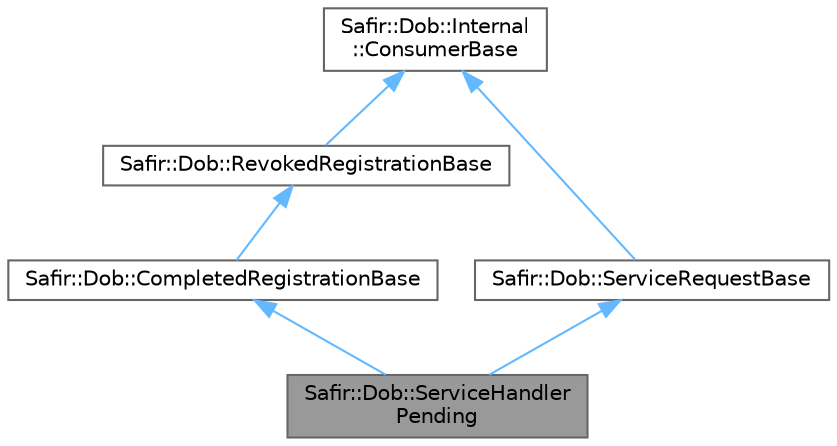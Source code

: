 digraph "Safir::Dob::ServiceHandlerPending"
{
 // LATEX_PDF_SIZE
  bgcolor="transparent";
  edge [fontname=Helvetica,fontsize=10,labelfontname=Helvetica,labelfontsize=10];
  node [fontname=Helvetica,fontsize=10,shape=box,height=0.2,width=0.4];
  Node1 [label="Safir::Dob::ServiceHandler\lPending",height=0.2,width=0.4,color="gray40", fillcolor="grey60", style="filled", fontcolor="black",tooltip="Interface to be implemented by a service handler that makes a pending registration."];
  Node2 -> Node1 [dir="back",color="steelblue1",style="solid"];
  Node2 [label="Safir::Dob::CompletedRegistrationBase",height=0.2,width=0.4,color="gray40", fillcolor="white", style="filled",URL="$a01335.html",tooltip="Base class used when composing more elaborated interfaces."];
  Node3 -> Node2 [dir="back",color="steelblue1",style="solid"];
  Node3 [label="Safir::Dob::RevokedRegistrationBase",height=0.2,width=0.4,color="gray40", fillcolor="white", style="filled",URL="$a01331.html",tooltip="Base class used when composing more elaborated interfaces."];
  Node4 -> Node3 [dir="back",color="steelblue1",style="solid"];
  Node4 [label="Safir::Dob::Internal\l::ConsumerBase",height=0.2,width=0.4,color="gray40", fillcolor="white", style="filled",URL="$a01327.html",tooltip="Base class used when composing more elaborated interfaces."];
  Node5 -> Node1 [dir="back",color="steelblue1",style="solid"];
  Node5 [label="Safir::Dob::ServiceRequestBase",height=0.2,width=0.4,color="gray40", fillcolor="white", style="filled",URL="$a01347.html",tooltip="Interface to receive service requests."];
  Node4 -> Node5 [dir="back",color="steelblue1",style="solid"];
}
